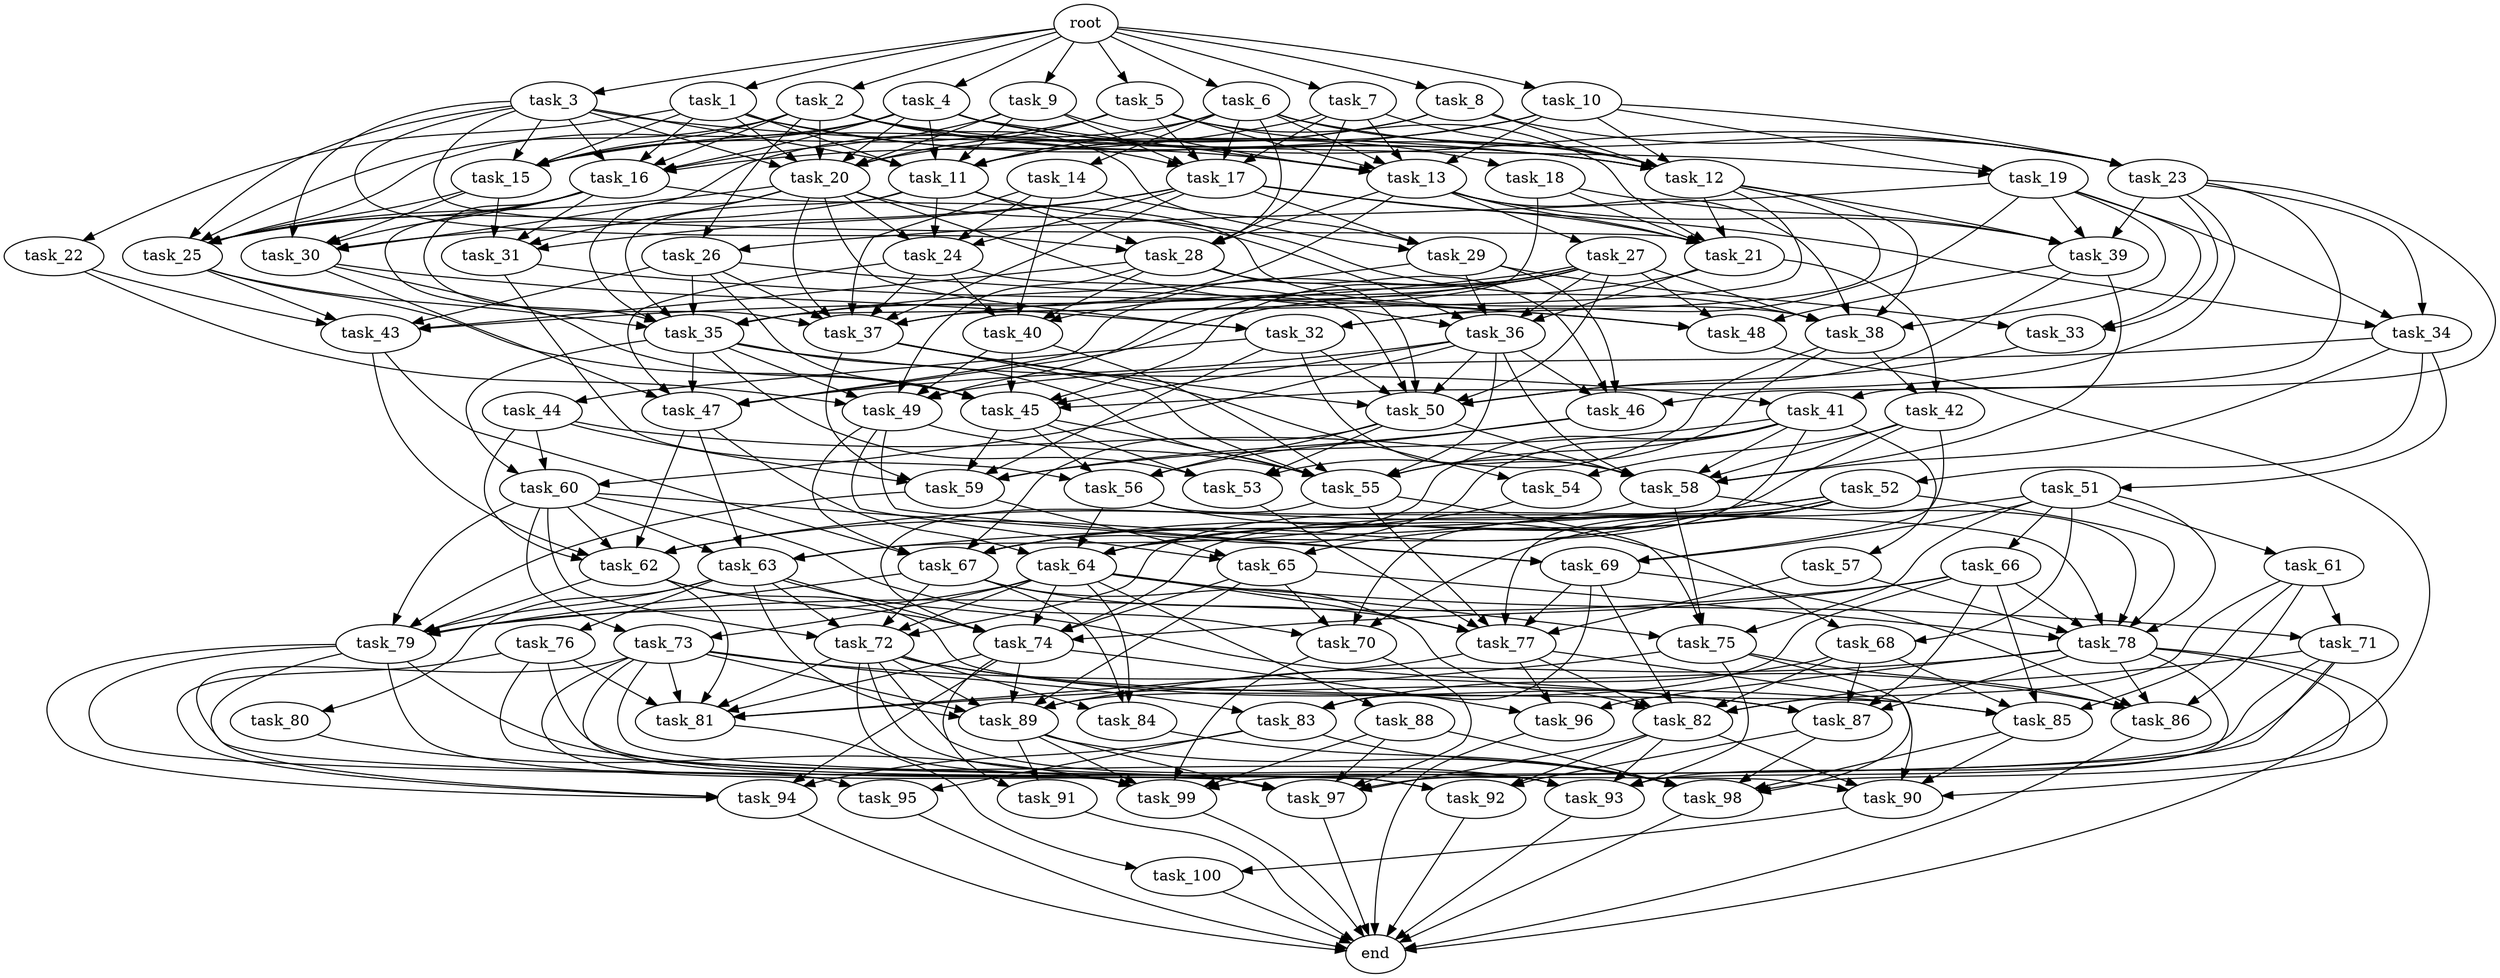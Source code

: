 digraph G {
  task_75 [size="4.999922e+11"];
  task_100 [size="5.895929e+11"];
  task_92 [size="2.953857e+11"];
  task_19 [size="7.166594e+11"];
  task_68 [size="5.729730e+11"];
  task_71 [size="1.840097e+11"];
  task_60 [size="9.595327e+11"];
  task_73 [size="2.299929e+11"];
  task_50 [size="4.308473e+11"];
  task_31 [size="2.602237e+11"];
  task_10 [size="5.676455e+11"];
  task_49 [size="3.568828e+11"];
  task_88 [size="4.864148e+11"];
  task_12 [size="9.834187e+09"];
  task_79 [size="2.961793e+10"];
  task_37 [size="2.445552e+11"];
  task_61 [size="2.364974e+11"];
  task_42 [size="4.461172e+11"];
  task_51 [size="8.579260e+10"];
  root [size="0.000000e+00"];
  task_56 [size="9.625667e+11"];
  task_95 [size="2.549727e+11"];
  task_22 [size="7.803422e+11"];
  task_32 [size="4.899451e+10"];
  task_25 [size="6.454197e+11"];
  task_99 [size="7.584183e+10"];
  task_96 [size="2.427368e+11"];
  task_36 [size="3.751811e+10"];
  task_16 [size="5.360415e+11"];
  task_33 [size="4.175052e+10"];
  task_27 [size="3.026728e+11"];
  task_89 [size="7.916888e+11"];
  end [size="0.000000e+00"];
  task_7 [size="7.979089e+11"];
  task_26 [size="4.097992e+10"];
  task_87 [size="4.688247e+10"];
  task_2 [size="6.368233e+11"];
  task_21 [size="2.554219e+11"];
  task_28 [size="4.318103e+11"];
  task_69 [size="2.198658e+11"];
  task_13 [size="5.478014e+11"];
  task_48 [size="9.282629e+11"];
  task_55 [size="3.201068e+11"];
  task_81 [size="7.084840e+11"];
  task_11 [size="7.102117e+11"];
  task_5 [size="9.877844e+11"];
  task_62 [size="3.015305e+11"];
  task_93 [size="9.361127e+11"];
  task_54 [size="2.899719e+11"];
  task_52 [size="2.649173e+11"];
  task_29 [size="3.172607e+11"];
  task_85 [size="9.422245e+11"];
  task_44 [size="2.386652e+09"];
  task_8 [size="6.361874e+11"];
  task_38 [size="8.906135e+11"];
  task_9 [size="5.820816e+11"];
  task_63 [size="9.208680e+10"];
  task_65 [size="6.403410e+11"];
  task_59 [size="1.795156e+11"];
  task_34 [size="9.697438e+11"];
  task_20 [size="2.698567e+11"];
  task_1 [size="9.489697e+11"];
  task_23 [size="4.217161e+11"];
  task_6 [size="8.014651e+11"];
  task_74 [size="6.186230e+11"];
  task_97 [size="5.715852e+11"];
  task_57 [size="7.371297e+11"];
  task_67 [size="8.090572e+11"];
  task_64 [size="6.818587e+11"];
  task_66 [size="3.218511e+11"];
  task_45 [size="3.206181e+11"];
  task_82 [size="2.687808e+11"];
  task_86 [size="7.444165e+10"];
  task_40 [size="8.756480e+11"];
  task_84 [size="8.666220e+11"];
  task_17 [size="1.844992e+11"];
  task_15 [size="3.226381e+11"];
  task_43 [size="1.567871e+11"];
  task_53 [size="5.760977e+11"];
  task_4 [size="2.655068e+11"];
  task_76 [size="5.741180e+11"];
  task_77 [size="7.914015e+11"];
  task_30 [size="5.712213e+11"];
  task_72 [size="4.537771e+11"];
  task_94 [size="3.699615e+10"];
  task_80 [size="3.986585e+11"];
  task_46 [size="3.057979e+11"];
  task_90 [size="9.388211e+11"];
  task_39 [size="5.111339e+11"];
  task_14 [size="2.424003e+11"];
  task_18 [size="7.833291e+11"];
  task_3 [size="6.883530e+10"];
  task_24 [size="4.124789e+11"];
  task_98 [size="8.680484e+10"];
  task_35 [size="3.469631e+11"];
  task_58 [size="4.092310e+11"];
  task_78 [size="1.282852e+11"];
  task_47 [size="7.656814e+11"];
  task_83 [size="8.928279e+11"];
  task_70 [size="6.526179e+11"];
  task_91 [size="5.634197e+11"];
  task_41 [size="9.135386e+11"];

  task_75 -> task_81 [size="1.012120e+08"];
  task_75 -> task_86 [size="1.488833e+07"];
  task_75 -> task_98 [size="1.085061e+07"];
  task_75 -> task_93 [size="1.337304e+08"];
  task_100 -> end [size="1.000000e-12"];
  task_92 -> end [size="1.000000e-12"];
  task_19 -> task_34 [size="3.232479e+08"];
  task_19 -> task_38 [size="1.484356e+08"];
  task_19 -> task_26 [size="2.048996e+07"];
  task_19 -> task_32 [size="1.224863e+07"];
  task_19 -> task_33 [size="1.391684e+07"];
  task_19 -> task_39 [size="1.022268e+08"];
  task_68 -> task_82 [size="4.479680e+07"];
  task_68 -> task_83 [size="2.976093e+08"];
  task_68 -> task_85 [size="1.884449e+08"];
  task_68 -> task_87 [size="9.376495e+06"];
  task_71 -> task_82 [size="4.479680e+07"];
  task_71 -> task_93 [size="1.337304e+08"];
  task_71 -> task_99 [size="1.083455e+07"];
  task_71 -> task_97 [size="7.144815e+07"];
  task_60 -> task_69 [size="5.496645e+07"];
  task_60 -> task_63 [size="2.302170e+07"];
  task_60 -> task_62 [size="5.025509e+07"];
  task_60 -> task_72 [size="9.075541e+07"];
  task_60 -> task_70 [size="1.631545e+08"];
  task_60 -> task_73 [size="1.149964e+08"];
  task_60 -> task_79 [size="4.231133e+06"];
  task_73 -> task_83 [size="2.976093e+08"];
  task_73 -> task_90 [size="1.877642e+08"];
  task_73 -> task_87 [size="9.376495e+06"];
  task_73 -> task_94 [size="7.399229e+06"];
  task_73 -> task_81 [size="1.012120e+08"];
  task_73 -> task_89 [size="1.130984e+08"];
  task_73 -> task_95 [size="1.274863e+08"];
  task_73 -> task_97 [size="7.144815e+07"];
  task_50 -> task_58 [size="5.115387e+07"];
  task_50 -> task_53 [size="1.440244e+08"];
  task_50 -> task_56 [size="2.406417e+08"];
  task_50 -> task_67 [size="1.348429e+08"];
  task_31 -> task_48 [size="2.320657e+08"];
  task_31 -> task_56 [size="2.406417e+08"];
  task_10 -> task_13 [size="7.825734e+07"];
  task_10 -> task_11 [size="1.014588e+08"];
  task_10 -> task_23 [size="1.054290e+08"];
  task_10 -> task_15 [size="5.377301e+07"];
  task_10 -> task_12 [size="1.229273e+06"];
  task_10 -> task_19 [size="3.583297e+08"];
  task_49 -> task_69 [size="5.496645e+07"];
  task_49 -> task_55 [size="4.001335e+07"];
  task_49 -> task_65 [size="2.134470e+08"];
  task_49 -> task_67 [size="1.348429e+08"];
  task_88 -> task_98 [size="1.085061e+07"];
  task_88 -> task_99 [size="1.083455e+07"];
  task_88 -> task_97 [size="7.144815e+07"];
  task_12 -> task_21 [size="4.257032e+07"];
  task_12 -> task_39 [size="1.022268e+08"];
  task_12 -> task_38 [size="1.484356e+08"];
  task_12 -> task_32 [size="1.224863e+07"];
  task_12 -> task_35 [size="4.337039e+07"];
  task_79 -> task_94 [size="7.399229e+06"];
  task_79 -> task_99 [size="1.083455e+07"];
  task_79 -> task_93 [size="1.337304e+08"];
  task_79 -> task_92 [size="7.384643e+07"];
  task_79 -> task_97 [size="7.144815e+07"];
  task_37 -> task_50 [size="5.385591e+07"];
  task_37 -> task_54 [size="1.449860e+08"];
  task_37 -> task_59 [size="2.991926e+07"];
  task_37 -> task_55 [size="4.001335e+07"];
  task_61 -> task_82 [size="4.479680e+07"];
  task_61 -> task_71 [size="9.200484e+07"];
  task_61 -> task_85 [size="1.884449e+08"];
  task_61 -> task_86 [size="1.488833e+07"];
  task_42 -> task_69 [size="5.496645e+07"];
  task_42 -> task_54 [size="1.449860e+08"];
  task_42 -> task_58 [size="5.115387e+07"];
  task_42 -> task_67 [size="1.348429e+08"];
  task_51 -> task_66 [size="3.218511e+08"];
  task_51 -> task_61 [size="2.364974e+08"];
  task_51 -> task_78 [size="1.832646e+07"];
  task_51 -> task_68 [size="2.864865e+08"];
  task_51 -> task_70 [size="1.631545e+08"];
  task_51 -> task_75 [size="1.249980e+08"];
  task_51 -> task_69 [size="5.496645e+07"];
  root -> task_4 [size="1.000000e-12"];
  root -> task_7 [size="1.000000e-12"];
  root -> task_9 [size="1.000000e-12"];
  root -> task_1 [size="1.000000e-12"];
  root -> task_5 [size="1.000000e-12"];
  root -> task_2 [size="1.000000e-12"];
  root -> task_3 [size="1.000000e-12"];
  root -> task_6 [size="1.000000e-12"];
  root -> task_10 [size="1.000000e-12"];
  root -> task_8 [size="1.000000e-12"];
  task_56 -> task_68 [size="2.864865e+08"];
  task_56 -> task_78 [size="1.832646e+07"];
  task_56 -> task_64 [size="1.363717e+08"];
  task_95 -> end [size="1.000000e-12"];
  task_22 -> task_49 [size="5.948046e+07"];
  task_22 -> task_43 [size="3.135742e+07"];
  task_32 -> task_50 [size="5.385591e+07"];
  task_32 -> task_58 [size="5.115387e+07"];
  task_32 -> task_44 [size="2.386652e+06"];
  task_32 -> task_59 [size="2.991926e+07"];
  task_25 -> task_45 [size="4.580259e+07"];
  task_25 -> task_43 [size="3.135742e+07"];
  task_25 -> task_35 [size="4.337039e+07"];
  task_99 -> end [size="1.000000e-12"];
  task_96 -> end [size="1.000000e-12"];
  task_36 -> task_45 [size="4.580259e+07"];
  task_36 -> task_50 [size="5.385591e+07"];
  task_36 -> task_58 [size="5.115387e+07"];
  task_36 -> task_47 [size="1.276136e+08"];
  task_36 -> task_60 [size="3.198442e+08"];
  task_36 -> task_55 [size="4.001335e+07"];
  task_36 -> task_46 [size="7.644948e+07"];
  task_16 -> task_37 [size="3.056941e+07"];
  task_16 -> task_38 [size="1.484356e+08"];
  task_16 -> task_30 [size="1.142443e+08"];
  task_16 -> task_31 [size="6.505592e+07"];
  task_16 -> task_25 [size="9.220282e+07"];
  task_16 -> task_35 [size="4.337039e+07"];
  task_33 -> task_50 [size="5.385591e+07"];
  task_27 -> task_37 [size="3.056941e+07"];
  task_27 -> task_36 [size="7.503623e+06"];
  task_27 -> task_38 [size="1.484356e+08"];
  task_27 -> task_40 [size="2.189120e+08"];
  task_27 -> task_48 [size="2.320657e+08"];
  task_27 -> task_49 [size="5.948046e+07"];
  task_27 -> task_43 [size="3.135742e+07"];
  task_27 -> task_45 [size="4.580259e+07"];
  task_27 -> task_47 [size="1.276136e+08"];
  task_27 -> task_50 [size="5.385591e+07"];
  task_89 -> task_91 [size="2.817099e+08"];
  task_89 -> task_98 [size="1.085061e+07"];
  task_89 -> task_99 [size="1.083455e+07"];
  task_89 -> task_97 [size="7.144815e+07"];
  task_7 -> task_12 [size="1.229273e+06"];
  task_7 -> task_13 [size="7.825734e+07"];
  task_7 -> task_28 [size="8.636206e+07"];
  task_7 -> task_16 [size="8.934025e+07"];
  task_7 -> task_17 [size="3.689983e+07"];
  task_26 -> task_37 [size="3.056941e+07"];
  task_26 -> task_45 [size="4.580259e+07"];
  task_26 -> task_43 [size="3.135742e+07"];
  task_26 -> task_48 [size="2.320657e+08"];
  task_26 -> task_35 [size="4.337039e+07"];
  task_87 -> task_98 [size="1.085061e+07"];
  task_87 -> task_92 [size="7.384643e+07"];
  task_2 -> task_16 [size="8.934025e+07"];
  task_2 -> task_26 [size="2.048996e+07"];
  task_2 -> task_19 [size="3.583297e+08"];
  task_2 -> task_17 [size="3.689983e+07"];
  task_2 -> task_25 [size="9.220282e+07"];
  task_2 -> task_15 [size="5.377301e+07"];
  task_2 -> task_12 [size="1.229273e+06"];
  task_2 -> task_20 [size="3.855095e+07"];
  task_2 -> task_29 [size="1.057536e+08"];
  task_21 -> task_36 [size="7.503623e+06"];
  task_21 -> task_42 [size="2.230586e+08"];
  task_21 -> task_47 [size="1.276136e+08"];
  task_28 -> task_49 [size="5.948046e+07"];
  task_28 -> task_50 [size="5.385591e+07"];
  task_28 -> task_43 [size="3.135742e+07"];
  task_28 -> task_40 [size="2.189120e+08"];
  task_28 -> task_46 [size="7.644948e+07"];
  task_69 -> task_77 [size="1.130574e+08"];
  task_69 -> task_82 [size="4.479680e+07"];
  task_69 -> task_86 [size="1.488833e+07"];
  task_69 -> task_83 [size="2.976093e+08"];
  task_13 -> task_38 [size="1.484356e+08"];
  task_13 -> task_21 [size="4.257032e+07"];
  task_13 -> task_27 [size="3.026728e+08"];
  task_13 -> task_28 [size="8.636206e+07"];
  task_13 -> task_35 [size="4.337039e+07"];
  task_13 -> task_39 [size="1.022268e+08"];
  task_48 -> end [size="1.000000e-12"];
  task_55 -> task_75 [size="1.249980e+08"];
  task_55 -> task_77 [size="1.130574e+08"];
  task_55 -> task_74 [size="8.837472e+07"];
  task_81 -> task_100 [size="2.947964e+08"];
  task_11 -> task_24 [size="1.031197e+08"];
  task_11 -> task_28 [size="8.636206e+07"];
  task_11 -> task_35 [size="4.337039e+07"];
  task_11 -> task_25 [size="9.220282e+07"];
  task_11 -> task_36 [size="7.503623e+06"];
  task_5 -> task_13 [size="7.825734e+07"];
  task_5 -> task_20 [size="3.855095e+07"];
  task_5 -> task_21 [size="4.257032e+07"];
  task_5 -> task_17 [size="3.689983e+07"];
  task_5 -> task_15 [size="5.377301e+07"];
  task_5 -> task_12 [size="1.229273e+06"];
  task_62 -> task_81 [size="1.012120e+08"];
  task_62 -> task_74 [size="8.837472e+07"];
  task_62 -> task_85 [size="1.884449e+08"];
  task_62 -> task_79 [size="4.231133e+06"];
  task_93 -> end [size="1.000000e-12"];
  task_54 -> task_64 [size="1.363717e+08"];
  task_52 -> task_77 [size="1.130574e+08"];
  task_52 -> task_78 [size="1.832646e+07"];
  task_52 -> task_62 [size="5.025509e+07"];
  task_52 -> task_63 [size="2.302170e+07"];
  task_52 -> task_65 [size="2.134470e+08"];
  task_52 -> task_74 [size="8.837472e+07"];
  task_52 -> task_72 [size="9.075541e+07"];
  task_52 -> task_70 [size="1.631545e+08"];
  task_52 -> task_67 [size="1.348429e+08"];
  task_52 -> task_64 [size="1.363717e+08"];
  task_29 -> task_36 [size="7.503623e+06"];
  task_29 -> task_33 [size="1.391684e+07"];
  task_29 -> task_35 [size="4.337039e+07"];
  task_29 -> task_46 [size="7.644948e+07"];
  task_85 -> task_98 [size="1.085061e+07"];
  task_85 -> task_90 [size="1.877642e+08"];
  task_44 -> task_58 [size="5.115387e+07"];
  task_44 -> task_60 [size="3.198442e+08"];
  task_44 -> task_59 [size="2.991926e+07"];
  task_44 -> task_62 [size="5.025509e+07"];
  task_8 -> task_12 [size="1.229273e+06"];
  task_8 -> task_20 [size="3.855095e+07"];
  task_8 -> task_11 [size="1.014588e+08"];
  task_8 -> task_23 [size="1.054290e+08"];
  task_38 -> task_42 [size="2.230586e+08"];
  task_38 -> task_53 [size="1.440244e+08"];
  task_38 -> task_55 [size="4.001335e+07"];
  task_9 -> task_13 [size="7.825734e+07"];
  task_9 -> task_16 [size="8.934025e+07"];
  task_9 -> task_20 [size="3.855095e+07"];
  task_9 -> task_11 [size="1.014588e+08"];
  task_9 -> task_17 [size="3.689983e+07"];
  task_63 -> task_76 [size="5.741180e+08"];
  task_63 -> task_86 [size="1.488833e+07"];
  task_63 -> task_79 [size="4.231133e+06"];
  task_63 -> task_74 [size="8.837472e+07"];
  task_63 -> task_72 [size="9.075541e+07"];
  task_63 -> task_80 [size="3.986585e+08"];
  task_63 -> task_89 [size="1.130984e+08"];
  task_65 -> task_78 [size="1.832646e+07"];
  task_65 -> task_70 [size="1.631545e+08"];
  task_65 -> task_89 [size="1.130984e+08"];
  task_65 -> task_74 [size="8.837472e+07"];
  task_59 -> task_79 [size="4.231133e+06"];
  task_59 -> task_65 [size="2.134470e+08"];
  task_34 -> task_49 [size="5.948046e+07"];
  task_34 -> task_58 [size="5.115387e+07"];
  task_34 -> task_52 [size="2.649173e+08"];
  task_34 -> task_51 [size="8.579260e+07"];
  task_20 -> task_37 [size="3.056941e+07"];
  task_20 -> task_36 [size="7.503623e+06"];
  task_20 -> task_38 [size="1.484356e+08"];
  task_20 -> task_32 [size="1.224863e+07"];
  task_20 -> task_24 [size="1.031197e+08"];
  task_20 -> task_31 [size="6.505592e+07"];
  task_20 -> task_25 [size="9.220282e+07"];
  task_20 -> task_35 [size="4.337039e+07"];
  task_1 -> task_13 [size="7.825734e+07"];
  task_1 -> task_16 [size="8.934025e+07"];
  task_1 -> task_20 [size="3.855095e+07"];
  task_1 -> task_11 [size="1.014588e+08"];
  task_1 -> task_22 [size="7.803422e+08"];
  task_1 -> task_15 [size="5.377301e+07"];
  task_1 -> task_12 [size="1.229273e+06"];
  task_23 -> task_34 [size="3.232479e+08"];
  task_23 -> task_45 [size="4.580259e+07"];
  task_23 -> task_33 [size="1.391684e+07"];
  task_23 -> task_41 [size="4.567693e+08"];
  task_23 -> task_39 [size="1.022268e+08"];
  task_23 -> task_46 [size="7.644948e+07"];
  task_6 -> task_13 [size="7.825734e+07"];
  task_6 -> task_30 [size="1.142443e+08"];
  task_6 -> task_11 [size="1.014588e+08"];
  task_6 -> task_23 [size="1.054290e+08"];
  task_6 -> task_17 [size="3.689983e+07"];
  task_6 -> task_14 [size="2.424003e+08"];
  task_6 -> task_28 [size="8.636206e+07"];
  task_6 -> task_12 [size="1.229273e+06"];
  task_74 -> task_91 [size="2.817099e+08"];
  task_74 -> task_94 [size="7.399229e+06"];
  task_74 -> task_81 [size="1.012120e+08"];
  task_74 -> task_89 [size="1.130984e+08"];
  task_74 -> task_96 [size="8.091226e+07"];
  task_97 -> end [size="1.000000e-12"];
  task_57 -> task_77 [size="1.130574e+08"];
  task_57 -> task_78 [size="1.832646e+07"];
  task_67 -> task_72 [size="9.075541e+07"];
  task_67 -> task_77 [size="1.130574e+08"];
  task_67 -> task_82 [size="4.479680e+07"];
  task_67 -> task_79 [size="4.231133e+06"];
  task_67 -> task_84 [size="2.888740e+08"];
  task_64 -> task_75 [size="1.249980e+08"];
  task_64 -> task_77 [size="1.130574e+08"];
  task_64 -> task_71 [size="9.200484e+07"];
  task_64 -> task_79 [size="4.231133e+06"];
  task_64 -> task_74 [size="8.837472e+07"];
  task_64 -> task_72 [size="9.075541e+07"];
  task_64 -> task_88 [size="4.864148e+08"];
  task_64 -> task_84 [size="2.888740e+08"];
  task_64 -> task_73 [size="1.149964e+08"];
  task_66 -> task_78 [size="1.832646e+07"];
  task_66 -> task_85 [size="1.884449e+08"];
  task_66 -> task_87 [size="9.376495e+06"];
  task_66 -> task_74 [size="8.837472e+07"];
  task_66 -> task_89 [size="1.130984e+08"];
  task_66 -> task_79 [size="4.231133e+06"];
  task_45 -> task_53 [size="1.440244e+08"];
  task_45 -> task_56 [size="2.406417e+08"];
  task_45 -> task_55 [size="4.001335e+07"];
  task_45 -> task_59 [size="2.991926e+07"];
  task_82 -> task_97 [size="7.144815e+07"];
  task_82 -> task_92 [size="7.384643e+07"];
  task_82 -> task_90 [size="1.877642e+08"];
  task_82 -> task_93 [size="1.337304e+08"];
  task_86 -> end [size="1.000000e-12"];
  task_40 -> task_45 [size="4.580259e+07"];
  task_40 -> task_49 [size="5.948046e+07"];
  task_40 -> task_55 [size="4.001335e+07"];
  task_84 -> task_98 [size="1.085061e+07"];
  task_17 -> task_34 [size="3.232479e+08"];
  task_17 -> task_37 [size="3.056941e+07"];
  task_17 -> task_30 [size="1.142443e+08"];
  task_17 -> task_21 [size="4.257032e+07"];
  task_17 -> task_31 [size="6.505592e+07"];
  task_17 -> task_24 [size="1.031197e+08"];
  task_17 -> task_29 [size="1.057536e+08"];
  task_15 -> task_31 [size="6.505592e+07"];
  task_15 -> task_25 [size="9.220282e+07"];
  task_15 -> task_30 [size="1.142443e+08"];
  task_43 -> task_62 [size="5.025509e+07"];
  task_43 -> task_67 [size="1.348429e+08"];
  task_53 -> task_77 [size="1.130574e+08"];
  task_4 -> task_13 [size="7.825734e+07"];
  task_4 -> task_20 [size="3.855095e+07"];
  task_4 -> task_11 [size="1.014588e+08"];
  task_4 -> task_23 [size="1.054290e+08"];
  task_4 -> task_18 [size="7.833291e+08"];
  task_4 -> task_25 [size="9.220282e+07"];
  task_4 -> task_15 [size="5.377301e+07"];
  task_4 -> task_16 [size="8.934025e+07"];
  task_76 -> task_94 [size="7.399229e+06"];
  task_76 -> task_81 [size="1.012120e+08"];
  task_76 -> task_92 [size="7.384643e+07"];
  task_76 -> task_93 [size="1.337304e+08"];
  task_77 -> task_81 [size="1.012120e+08"];
  task_77 -> task_82 [size="4.479680e+07"];
  task_77 -> task_96 [size="8.091226e+07"];
  task_77 -> task_90 [size="1.877642e+08"];
  task_30 -> task_45 [size="4.580259e+07"];
  task_30 -> task_47 [size="1.276136e+08"];
  task_30 -> task_32 [size="1.224863e+07"];
  task_72 -> task_97 [size="7.144815e+07"];
  task_72 -> task_85 [size="1.884449e+08"];
  task_72 -> task_87 [size="9.376495e+06"];
  task_72 -> task_84 [size="2.888740e+08"];
  task_72 -> task_81 [size="1.012120e+08"];
  task_72 -> task_93 [size="1.337304e+08"];
  task_72 -> task_99 [size="1.083455e+07"];
  task_72 -> task_89 [size="1.130984e+08"];
  task_94 -> end [size="1.000000e-12"];
  task_80 -> task_99 [size="1.083455e+07"];
  task_46 -> task_56 [size="2.406417e+08"];
  task_46 -> task_59 [size="2.991926e+07"];
  task_90 -> task_100 [size="2.947964e+08"];
  task_39 -> task_48 [size="2.320657e+08"];
  task_39 -> task_50 [size="5.385591e+07"];
  task_39 -> task_58 [size="5.115387e+07"];
  task_14 -> task_37 [size="3.056941e+07"];
  task_14 -> task_24 [size="1.031197e+08"];
  task_14 -> task_40 [size="2.189120e+08"];
  task_14 -> task_29 [size="1.057536e+08"];
  task_18 -> task_37 [size="3.056941e+07"];
  task_18 -> task_21 [size="4.257032e+07"];
  task_18 -> task_39 [size="1.022268e+08"];
  task_3 -> task_16 [size="8.934025e+07"];
  task_3 -> task_20 [size="3.855095e+07"];
  task_3 -> task_11 [size="1.014588e+08"];
  task_3 -> task_21 [size="4.257032e+07"];
  task_3 -> task_25 [size="9.220282e+07"];
  task_3 -> task_30 [size="1.142443e+08"];
  task_3 -> task_15 [size="5.377301e+07"];
  task_3 -> task_12 [size="1.229273e+06"];
  task_3 -> task_28 [size="8.636206e+07"];
  task_24 -> task_37 [size="3.056941e+07"];
  task_24 -> task_50 [size="5.385591e+07"];
  task_24 -> task_47 [size="1.276136e+08"];
  task_24 -> task_40 [size="2.189120e+08"];
  task_98 -> end [size="1.000000e-12"];
  task_35 -> task_47 [size="1.276136e+08"];
  task_35 -> task_49 [size="5.948046e+07"];
  task_35 -> task_41 [size="4.567693e+08"];
  task_35 -> task_60 [size="3.198442e+08"];
  task_35 -> task_53 [size="1.440244e+08"];
  task_35 -> task_55 [size="4.001335e+07"];
  task_58 -> task_75 [size="1.249980e+08"];
  task_58 -> task_78 [size="1.832646e+07"];
  task_58 -> task_62 [size="5.025509e+07"];
  task_78 -> task_86 [size="1.488833e+07"];
  task_78 -> task_87 [size="9.376495e+06"];
  task_78 -> task_93 [size="1.337304e+08"];
  task_78 -> task_98 [size="1.085061e+07"];
  task_78 -> task_89 [size="1.130984e+08"];
  task_78 -> task_96 [size="8.091226e+07"];
  task_78 -> task_90 [size="1.877642e+08"];
  task_47 -> task_63 [size="2.302170e+07"];
  task_47 -> task_64 [size="1.363717e+08"];
  task_47 -> task_62 [size="5.025509e+07"];
  task_83 -> task_94 [size="7.399229e+06"];
  task_83 -> task_98 [size="1.085061e+07"];
  task_83 -> task_95 [size="1.274863e+08"];
  task_70 -> task_99 [size="1.083455e+07"];
  task_70 -> task_97 [size="7.144815e+07"];
  task_91 -> end [size="1.000000e-12"];
  task_41 -> task_58 [size="5.115387e+07"];
  task_41 -> task_57 [size="7.371297e+08"];
  task_41 -> task_63 [size="2.302170e+07"];
  task_41 -> task_67 [size="1.348429e+08"];
  task_41 -> task_55 [size="4.001335e+07"];
  task_41 -> task_59 [size="2.991926e+07"];
  task_41 -> task_64 [size="1.363717e+08"];
}
